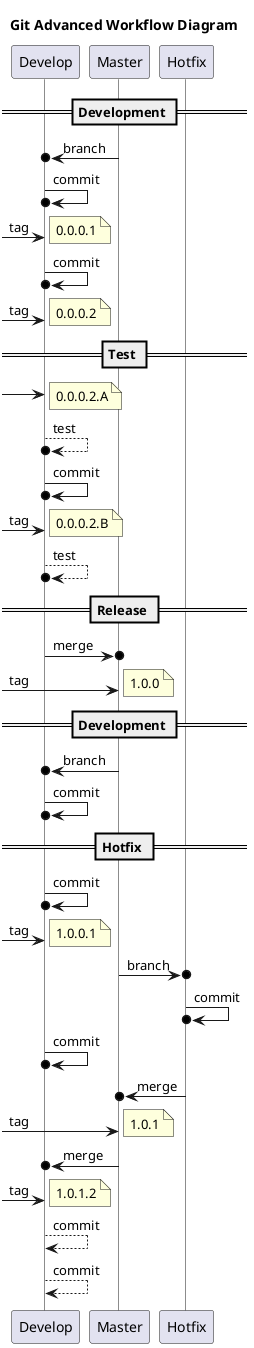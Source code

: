 @startuml
title "Git Advanced Workflow Diagram"
skinparam lifelineStrategy solid

participant Develop
participant Master
participant Hotfix

== Development ==
Master ->o Develop: branch
Develop ->o Develop: commit

[-> Develop: tag
note right: 0.0.0.1

Develop ->o Develop: commit
[-> Develop: tag
note right: 0.0.0.2

== Test ==

[-> Develop
note right: 0.0.0.2.A
Develop -->o Develop: test
Develop ->o Develop: commit
[-> Develop: tag
note right: 0.0.0.2.B
Develop -->o Develop: test

== Release ==
Develop ->o Master: merge
[-> Master: tag
note right: 1.0.0

== Development ==

Master ->o Develop: branch
Develop ->o Develop: commit

== Hotfix ==
Develop ->o Develop: commit
[-> Develop: tag
note right: 1.0.0.1

Master ->o Hotfix: branch
Hotfix ->o Hotfix: commit
Develop ->o Develop: commit
Hotfix ->o Master: merge
[-> Master: tag
note right: 1.0.1
Master ->o Develop: merge
[-> Develop: tag
note right: 1.0.1.2
Develop --> Develop: commit
Develop --> Develop: commit

@enduml
